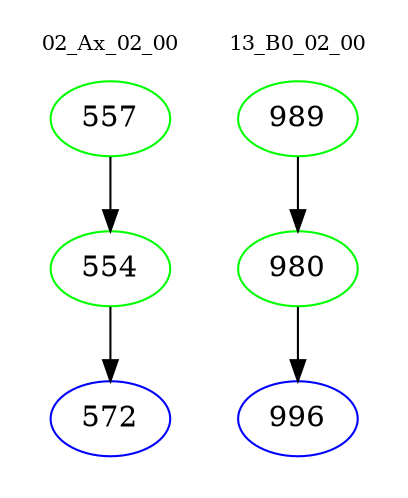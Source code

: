 digraph{
subgraph cluster_0 {
color = white
label = "02_Ax_02_00";
fontsize=10;
T0_557 [label="557", color="green"]
T0_557 -> T0_554 [color="black"]
T0_554 [label="554", color="green"]
T0_554 -> T0_572 [color="black"]
T0_572 [label="572", color="blue"]
}
subgraph cluster_1 {
color = white
label = "13_B0_02_00";
fontsize=10;
T1_989 [label="989", color="green"]
T1_989 -> T1_980 [color="black"]
T1_980 [label="980", color="green"]
T1_980 -> T1_996 [color="black"]
T1_996 [label="996", color="blue"]
}
}
